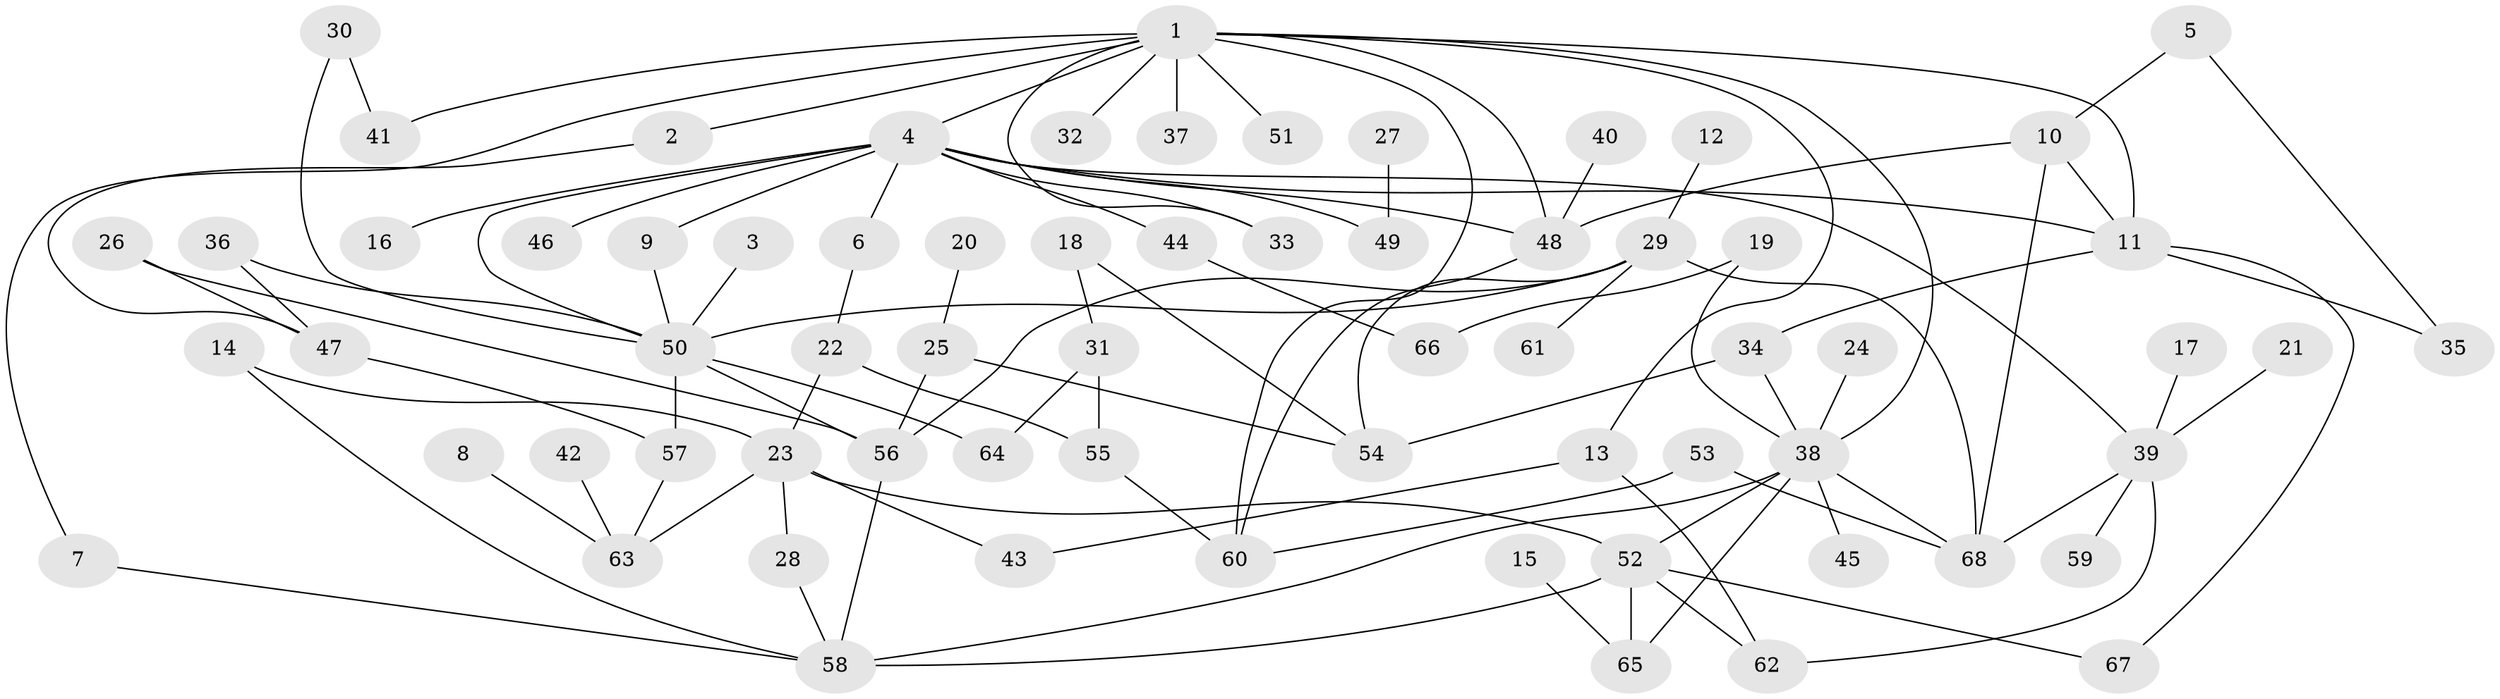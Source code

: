 // original degree distribution, {6: 0.05185185185185185, 11: 0.007407407407407408, 9: 0.007407407407407408, 4: 0.0962962962962963, 2: 0.3333333333333333, 7: 0.007407407407407408, 3: 0.17777777777777778, 5: 0.022222222222222223, 1: 0.2962962962962963}
// Generated by graph-tools (version 1.1) at 2025/49/03/09/25 03:49:22]
// undirected, 68 vertices, 102 edges
graph export_dot {
graph [start="1"]
  node [color=gray90,style=filled];
  1;
  2;
  3;
  4;
  5;
  6;
  7;
  8;
  9;
  10;
  11;
  12;
  13;
  14;
  15;
  16;
  17;
  18;
  19;
  20;
  21;
  22;
  23;
  24;
  25;
  26;
  27;
  28;
  29;
  30;
  31;
  32;
  33;
  34;
  35;
  36;
  37;
  38;
  39;
  40;
  41;
  42;
  43;
  44;
  45;
  46;
  47;
  48;
  49;
  50;
  51;
  52;
  53;
  54;
  55;
  56;
  57;
  58;
  59;
  60;
  61;
  62;
  63;
  64;
  65;
  66;
  67;
  68;
  1 -- 2 [weight=1.0];
  1 -- 4 [weight=1.0];
  1 -- 7 [weight=1.0];
  1 -- 11 [weight=1.0];
  1 -- 13 [weight=1.0];
  1 -- 32 [weight=1.0];
  1 -- 33 [weight=1.0];
  1 -- 37 [weight=1.0];
  1 -- 38 [weight=1.0];
  1 -- 41 [weight=1.0];
  1 -- 48 [weight=1.0];
  1 -- 51 [weight=1.0];
  1 -- 60 [weight=1.0];
  2 -- 47 [weight=1.0];
  3 -- 50 [weight=1.0];
  4 -- 6 [weight=1.0];
  4 -- 9 [weight=1.0];
  4 -- 11 [weight=1.0];
  4 -- 16 [weight=1.0];
  4 -- 33 [weight=1.0];
  4 -- 39 [weight=1.0];
  4 -- 44 [weight=1.0];
  4 -- 46 [weight=1.0];
  4 -- 48 [weight=1.0];
  4 -- 49 [weight=1.0];
  4 -- 50 [weight=1.0];
  5 -- 10 [weight=1.0];
  5 -- 35 [weight=1.0];
  6 -- 22 [weight=1.0];
  7 -- 58 [weight=1.0];
  8 -- 63 [weight=1.0];
  9 -- 50 [weight=1.0];
  10 -- 11 [weight=1.0];
  10 -- 48 [weight=1.0];
  10 -- 68 [weight=1.0];
  11 -- 34 [weight=1.0];
  11 -- 35 [weight=1.0];
  11 -- 67 [weight=1.0];
  12 -- 29 [weight=1.0];
  13 -- 43 [weight=1.0];
  13 -- 62 [weight=1.0];
  14 -- 23 [weight=1.0];
  14 -- 58 [weight=1.0];
  15 -- 65 [weight=1.0];
  17 -- 39 [weight=1.0];
  18 -- 31 [weight=1.0];
  18 -- 54 [weight=1.0];
  19 -- 38 [weight=1.0];
  19 -- 66 [weight=1.0];
  20 -- 25 [weight=1.0];
  21 -- 39 [weight=1.0];
  22 -- 23 [weight=1.0];
  22 -- 55 [weight=1.0];
  23 -- 28 [weight=1.0];
  23 -- 43 [weight=1.0];
  23 -- 52 [weight=1.0];
  23 -- 63 [weight=1.0];
  24 -- 38 [weight=1.0];
  25 -- 54 [weight=1.0];
  25 -- 56 [weight=1.0];
  26 -- 47 [weight=1.0];
  26 -- 56 [weight=1.0];
  27 -- 49 [weight=1.0];
  28 -- 58 [weight=1.0];
  29 -- 50 [weight=1.0];
  29 -- 54 [weight=1.0];
  29 -- 56 [weight=1.0];
  29 -- 61 [weight=1.0];
  29 -- 68 [weight=1.0];
  30 -- 41 [weight=1.0];
  30 -- 50 [weight=1.0];
  31 -- 55 [weight=1.0];
  31 -- 64 [weight=1.0];
  34 -- 38 [weight=1.0];
  34 -- 54 [weight=1.0];
  36 -- 47 [weight=1.0];
  36 -- 50 [weight=1.0];
  38 -- 45 [weight=1.0];
  38 -- 52 [weight=1.0];
  38 -- 58 [weight=1.0];
  38 -- 65 [weight=1.0];
  38 -- 68 [weight=1.0];
  39 -- 59 [weight=1.0];
  39 -- 62 [weight=1.0];
  39 -- 68 [weight=1.0];
  40 -- 48 [weight=1.0];
  42 -- 63 [weight=1.0];
  44 -- 66 [weight=1.0];
  47 -- 57 [weight=1.0];
  48 -- 60 [weight=1.0];
  50 -- 56 [weight=1.0];
  50 -- 57 [weight=1.0];
  50 -- 64 [weight=1.0];
  52 -- 58 [weight=1.0];
  52 -- 62 [weight=1.0];
  52 -- 65 [weight=1.0];
  52 -- 67 [weight=1.0];
  53 -- 60 [weight=1.0];
  53 -- 68 [weight=1.0];
  55 -- 60 [weight=1.0];
  56 -- 58 [weight=1.0];
  57 -- 63 [weight=1.0];
}
